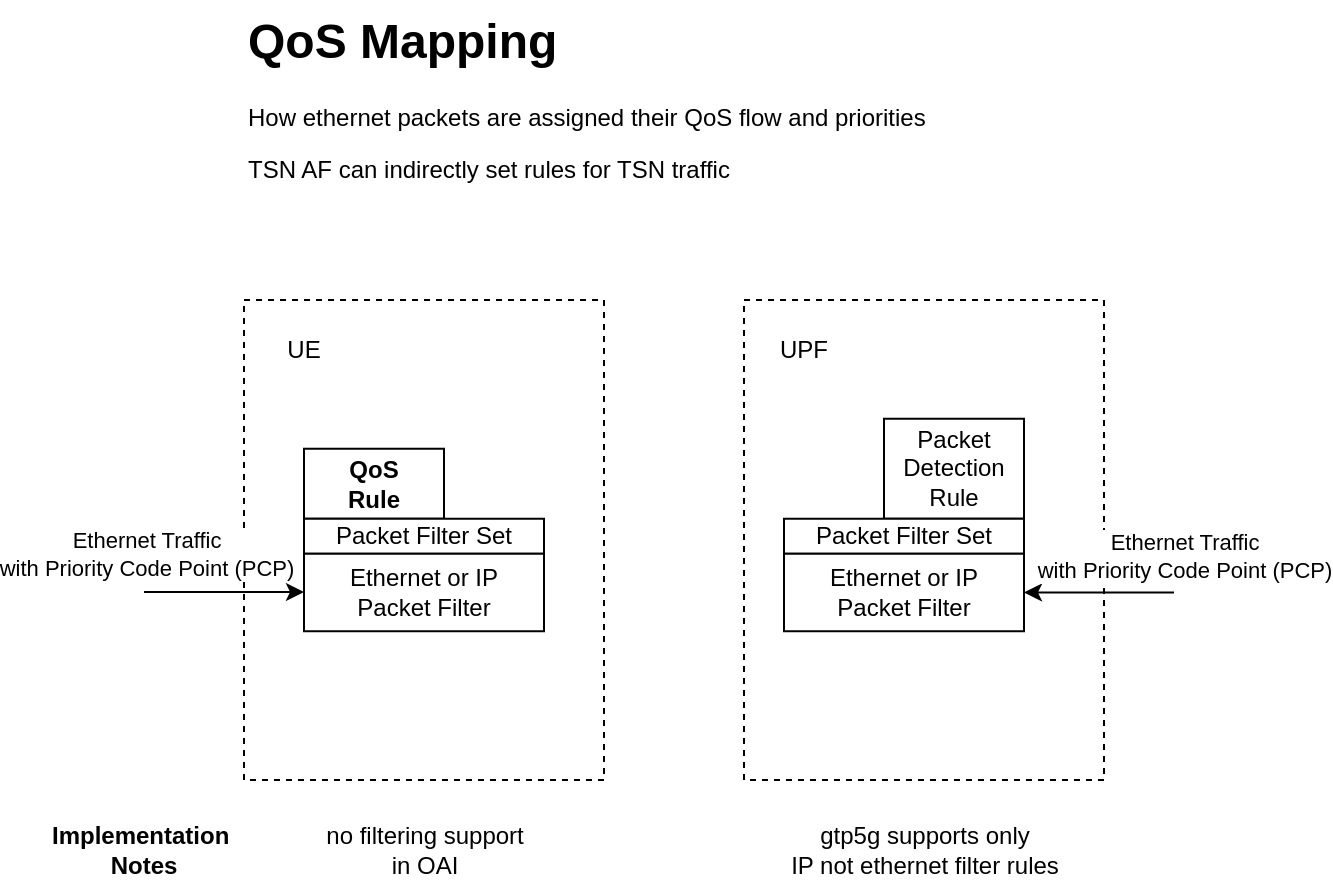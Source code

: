<mxfile version="24.3.1" type="device">
  <diagram name="Page-1" id="7q6BJg5EaVJyylkUe9dV">
    <mxGraphModel dx="810" dy="495" grid="1" gridSize="10" guides="1" tooltips="1" connect="1" arrows="1" fold="1" page="1" pageScale="1" pageWidth="1169" pageHeight="827" math="0" shadow="0">
      <root>
        <mxCell id="0" />
        <mxCell id="1" parent="0" />
        <mxCell id="EPOmnSLY8IL3GNre52A7-10" value="" style="rounded=0;whiteSpace=wrap;html=1;dashed=1;" parent="1" vertex="1">
          <mxGeometry x="250" y="280" width="180" height="240" as="geometry" />
        </mxCell>
        <mxCell id="EPOmnSLY8IL3GNre52A7-2" value="" style="endArrow=classic;html=1;rounded=0;" parent="1" edge="1">
          <mxGeometry width="50" height="50" relative="1" as="geometry">
            <mxPoint x="200" y="426.01" as="sourcePoint" />
            <mxPoint x="280" y="426.01" as="targetPoint" />
          </mxGeometry>
        </mxCell>
        <mxCell id="EPOmnSLY8IL3GNre52A7-3" value="Ethernet Traffic&lt;div&gt;with Priority Code Point (PCP)&lt;/div&gt;" style="edgeLabel;html=1;align=center;verticalAlign=middle;resizable=0;points=[];" parent="EPOmnSLY8IL3GNre52A7-2" vertex="1" connectable="0">
          <mxGeometry x="-0.509" relative="1" as="geometry">
            <mxPoint x="-19" y="-19" as="offset" />
          </mxGeometry>
        </mxCell>
        <mxCell id="EPOmnSLY8IL3GNre52A7-7" value="" style="rounded=0;whiteSpace=wrap;html=1;dashed=1;" parent="1" vertex="1">
          <mxGeometry x="500" y="280" width="180" height="240" as="geometry" />
        </mxCell>
        <mxCell id="EPOmnSLY8IL3GNre52A7-4" value="" style="endArrow=classic;html=1;rounded=0;" parent="1" edge="1">
          <mxGeometry width="50" height="50" relative="1" as="geometry">
            <mxPoint x="715" y="426.25" as="sourcePoint" />
            <mxPoint x="640" y="426.25" as="targetPoint" />
          </mxGeometry>
        </mxCell>
        <mxCell id="EPOmnSLY8IL3GNre52A7-5" value="Ethernet Traffic&lt;div&gt;with Priority Code Point (PCP)&lt;/div&gt;" style="edgeLabel;html=1;align=center;verticalAlign=middle;resizable=0;points=[];" parent="EPOmnSLY8IL3GNre52A7-4" vertex="1" connectable="0">
          <mxGeometry x="-0.509" relative="1" as="geometry">
            <mxPoint x="23" y="-19" as="offset" />
          </mxGeometry>
        </mxCell>
        <mxCell id="EPOmnSLY8IL3GNre52A7-9" value="UPF" style="text;html=1;align=center;verticalAlign=middle;whiteSpace=wrap;rounded=0;" parent="1" vertex="1">
          <mxGeometry x="500" y="290" width="60" height="30" as="geometry" />
        </mxCell>
        <mxCell id="EPOmnSLY8IL3GNre52A7-11" value="UE" style="text;html=1;align=center;verticalAlign=middle;whiteSpace=wrap;rounded=0;" parent="1" vertex="1">
          <mxGeometry x="250" y="290" width="60" height="30" as="geometry" />
        </mxCell>
        <mxCell id="EPOmnSLY8IL3GNre52A7-12" value="Packet&lt;div&gt;Detection Rule&lt;/div&gt;" style="rounded=0;whiteSpace=wrap;html=1;" parent="1" vertex="1">
          <mxGeometry x="570" y="339.37" width="70" height="50" as="geometry" />
        </mxCell>
        <mxCell id="EPOmnSLY8IL3GNre52A7-13" value="QoS&lt;div&gt;Rule&lt;/div&gt;" style="rounded=0;whiteSpace=wrap;html=1;fontStyle=1" parent="1" vertex="1">
          <mxGeometry x="280" y="354.37" width="70" height="35" as="geometry" />
        </mxCell>
        <mxCell id="EPOmnSLY8IL3GNre52A7-15" value="Packet Filter Set" style="rounded=0;whiteSpace=wrap;html=1;" parent="1" vertex="1">
          <mxGeometry x="280" y="389.37" width="120" height="17.5" as="geometry" />
        </mxCell>
        <mxCell id="EPOmnSLY8IL3GNre52A7-16" value="Ethernet or&lt;span style=&quot;background-color: initial;&quot;&gt;&amp;nbsp;IP&lt;/span&gt;&lt;div&gt;&lt;div&gt;Packet Filter&lt;/div&gt;&lt;/div&gt;" style="rounded=0;whiteSpace=wrap;html=1;" parent="1" vertex="1">
          <mxGeometry x="280" y="406.87" width="120" height="38.75" as="geometry" />
        </mxCell>
        <mxCell id="EPOmnSLY8IL3GNre52A7-18" value="Packet Filter Set" style="rounded=0;whiteSpace=wrap;html=1;" parent="1" vertex="1">
          <mxGeometry x="520" y="389.37" width="120" height="17.5" as="geometry" />
        </mxCell>
        <mxCell id="EPOmnSLY8IL3GNre52A7-19" value="Ethernet or IP&lt;div&gt;Packet Filter&lt;/div&gt;" style="rounded=0;whiteSpace=wrap;html=1;" parent="1" vertex="1">
          <mxGeometry x="520" y="406.87" width="120" height="38.75" as="geometry" />
        </mxCell>
        <mxCell id="EPOmnSLY8IL3GNre52A7-20" value="&lt;h1 style=&quot;margin-top: 0px;&quot;&gt;QoS Mapping&lt;/h1&gt;&lt;p&gt;How ethernet packets are assigned their QoS flow and priorities&lt;/p&gt;&lt;p&gt;TSN AF can indirectly set rules for TSN traffic&lt;/p&gt;" style="text;html=1;whiteSpace=wrap;overflow=hidden;rounded=0;" parent="1" vertex="1">
          <mxGeometry x="250" y="130" width="400" height="90" as="geometry" />
        </mxCell>
        <mxCell id="EPOmnSLY8IL3GNre52A7-21" value="Implementation&amp;nbsp;&lt;div&gt;Notes&lt;/div&gt;" style="text;html=1;align=center;verticalAlign=middle;whiteSpace=wrap;rounded=0;fontStyle=1" parent="1" vertex="1">
          <mxGeometry x="170" y="540" width="60" height="30" as="geometry" />
        </mxCell>
        <mxCell id="EPOmnSLY8IL3GNre52A7-23" value="gtp5g supports only&lt;div&gt;IP not ethernet filter rules&lt;/div&gt;" style="text;html=1;align=center;verticalAlign=middle;resizable=0;points=[];autosize=1;strokeColor=none;fillColor=none;" parent="1" vertex="1">
          <mxGeometry x="510" y="535" width="160" height="40" as="geometry" />
        </mxCell>
        <mxCell id="XUJPwtC3YTqQ9Kmt3vL2-1" value="no filtering support&lt;div&gt;in OAI&lt;/div&gt;" style="text;html=1;align=center;verticalAlign=middle;resizable=0;points=[];autosize=1;strokeColor=none;fillColor=none;" vertex="1" parent="1">
          <mxGeometry x="280" y="535" width="120" height="40" as="geometry" />
        </mxCell>
      </root>
    </mxGraphModel>
  </diagram>
</mxfile>
